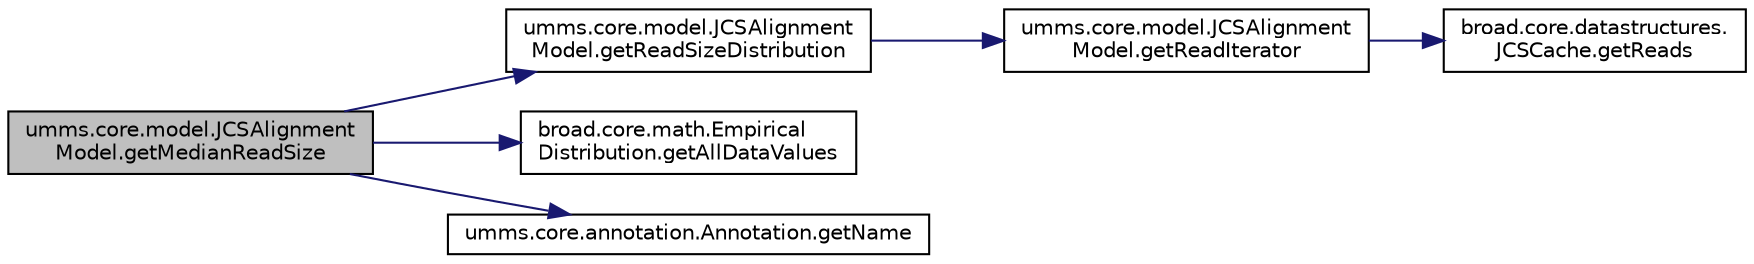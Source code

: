 digraph "umms.core.model.JCSAlignmentModel.getMedianReadSize"
{
  edge [fontname="Helvetica",fontsize="10",labelfontname="Helvetica",labelfontsize="10"];
  node [fontname="Helvetica",fontsize="10",shape=record];
  rankdir="LR";
  Node1 [label="umms.core.model.JCSAlignment\lModel.getMedianReadSize",height=0.2,width=0.4,color="black", fillcolor="grey75", style="filled" fontcolor="black"];
  Node1 -> Node2 [color="midnightblue",fontsize="10",style="solid",fontname="Helvetica"];
  Node2 [label="umms.core.model.JCSAlignment\lModel.getReadSizeDistribution",height=0.2,width=0.4,color="black", fillcolor="white", style="filled",URL="$classumms_1_1core_1_1model_1_1_j_c_s_alignment_model.html#ac801ebc73dd4e2fc536214d62cfef81c"];
  Node2 -> Node3 [color="midnightblue",fontsize="10",style="solid",fontname="Helvetica"];
  Node3 [label="umms.core.model.JCSAlignment\lModel.getReadIterator",height=0.2,width=0.4,color="black", fillcolor="white", style="filled",URL="$classumms_1_1core_1_1model_1_1_j_c_s_alignment_model.html#a0d7ac4c1ecb691d9e0207d40fca590f0"];
  Node3 -> Node4 [color="midnightblue",fontsize="10",style="solid",fontname="Helvetica"];
  Node4 [label="broad.core.datastructures.\lJCSCache.getReads",height=0.2,width=0.4,color="black", fillcolor="white", style="filled",URL="$classbroad_1_1core_1_1datastructures_1_1_j_c_s_cache.html#a6f13ea81079bb23079fb1a5072298618"];
  Node1 -> Node5 [color="midnightblue",fontsize="10",style="solid",fontname="Helvetica"];
  Node5 [label="broad.core.math.Empirical\lDistribution.getAllDataValues",height=0.2,width=0.4,color="black", fillcolor="white", style="filled",URL="$classbroad_1_1core_1_1math_1_1_empirical_distribution.html#a87b93a0a097bfd7fa7b330b77075108e"];
  Node1 -> Node6 [color="midnightblue",fontsize="10",style="solid",fontname="Helvetica"];
  Node6 [label="umms.core.annotation.Annotation.getName",height=0.2,width=0.4,color="black", fillcolor="white", style="filled",URL="$interfaceumms_1_1core_1_1annotation_1_1_annotation.html#adf055d923b7239351f4dd5908a1eebeb"];
}
